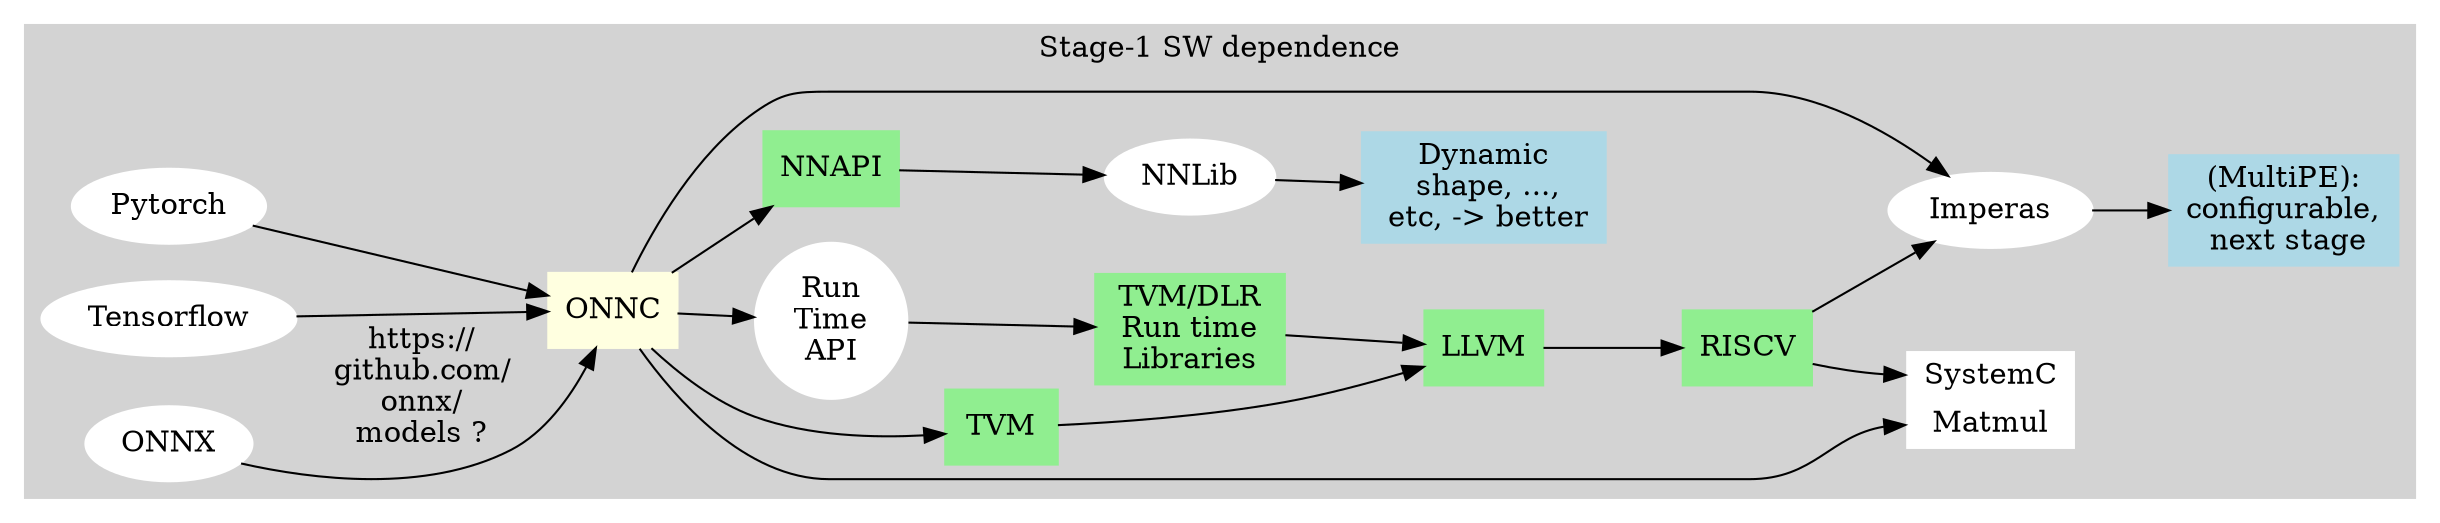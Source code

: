 // dot -Tpng sw-dep.gv -o sw-dep.png
digraph G {
  rankdir=LR;

  subgraph cluster_1 {
    style=filled;
    color=lightgrey;
    label = "Stage-1 SW dependence";

    node [shape=record,style=filled,color=white]; 
      SystemC [
        label = "<f0> SystemC | <f1> Matmul"
        shape = "record"
      ];
    node [shape=box,style=filled,color=lightgreen]; 
      TVMRT [label="TVM/DLR\n Run time \nLibraries"]; RISCV;LLVM;TVM; 
    node [shape=box,style=filled,color=lightyellow]; 
      ONNC; NNAPI [shape=box,color=lightgreen]

    node [shape=box,style=filled,color=lightblue];
      NoteNNLib [label="Dynamic\n shape, ...,\n etc, -> better"]; 
      NoteImperas [label="(MultiPE):\nconfigurable,\n next stage"]; 
    node [shape="",style=filled,color=white]; RunTimeAPI [label="Run\nTime\nAPI"];

    Pytorch -> ONNC;
    Tensorflow -> ONNC;
    ONNX -> ONNC [label="https://\ngithub.com/\nonnx/\nmodels ?"];
    ONNC -> TVM;
    ONNC -> NNAPI;
    ONNC -> RunTimeAPI;
    ONNC -> SystemC:f1;
    ONNC -> Imperas;
    NNAPI -> NNLib;
    NNLib -> NoteNNLib;
    RunTimeAPI -> TVMRT;
    TVM -> LLVM;
    TVMRT -> LLVM;
    LLVM -> RISCV;
    RISCV -> SystemC:f0;
    RISCV -> Imperas;
    Imperas -> NoteImperas;
  }
}

